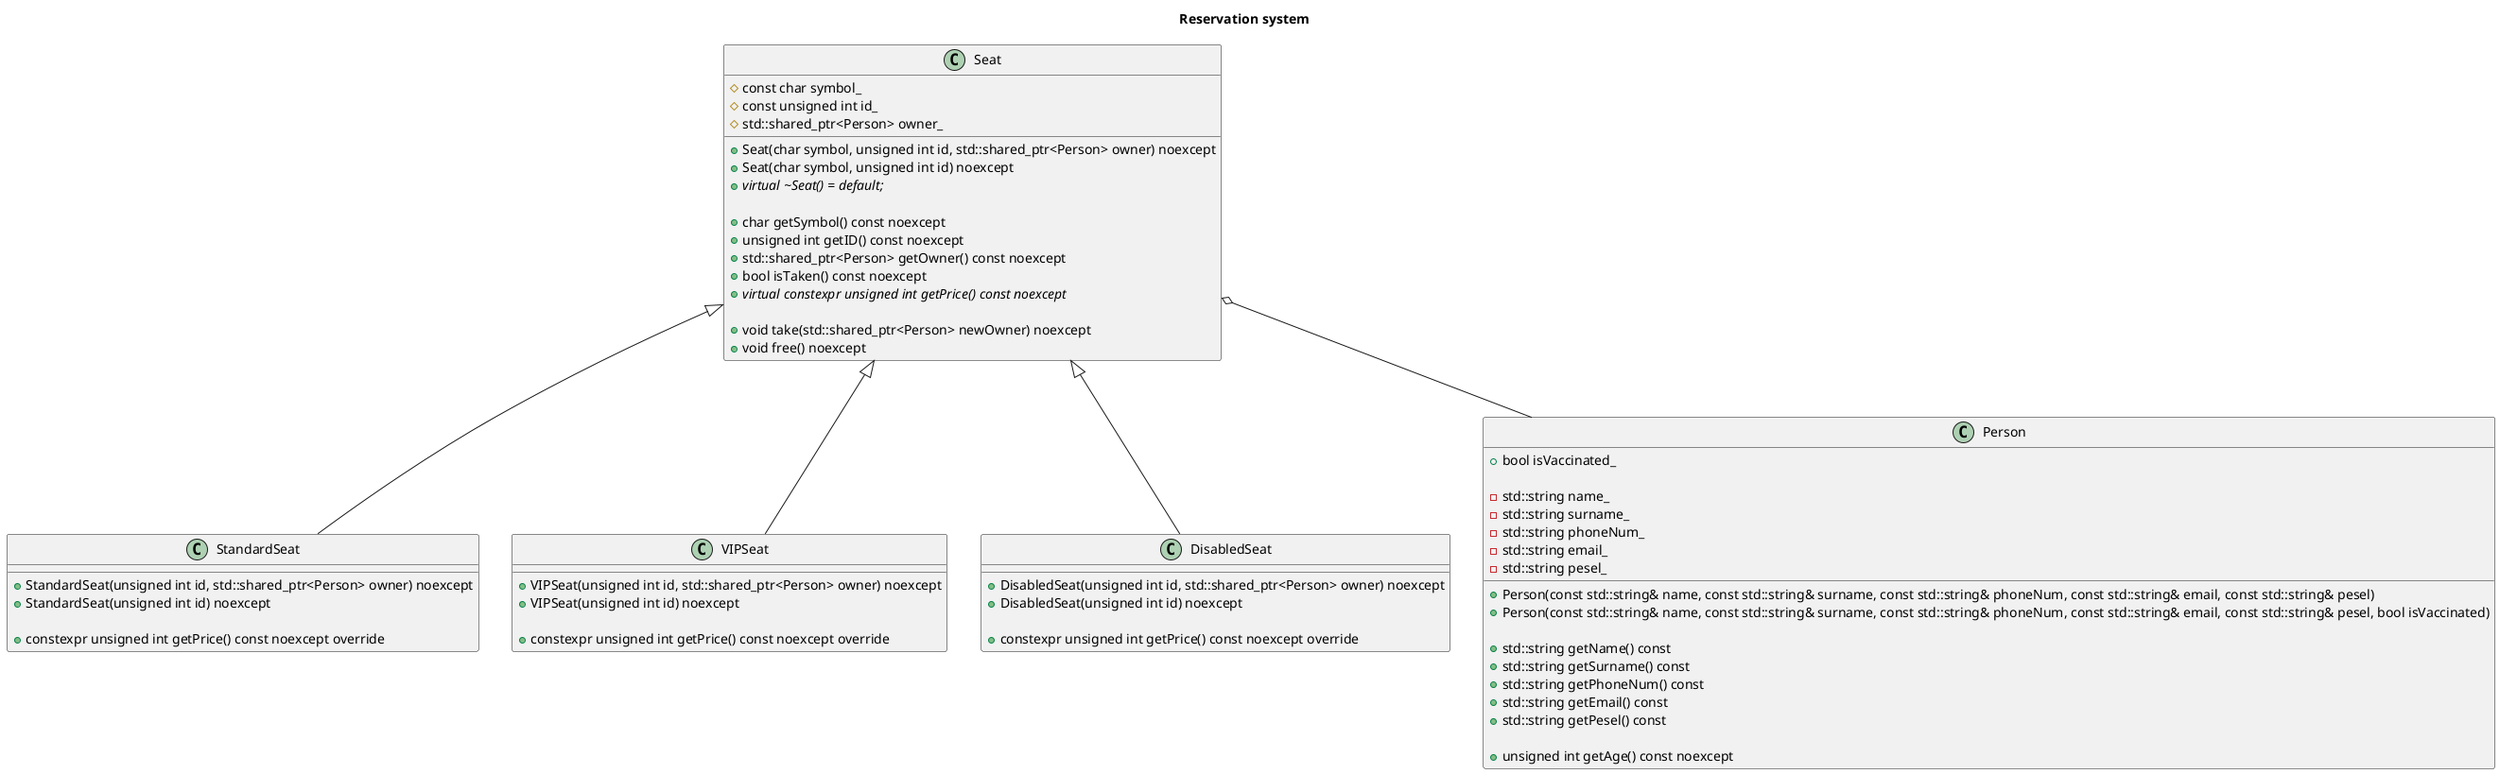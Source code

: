 @startuml Reservation system

title
Reservation system
end title

class Seat {
    +Seat(char symbol, unsigned int id, std::shared_ptr<Person> owner) noexcept
    +Seat(char symbol, unsigned int id) noexcept
    +{abstract}virtual ~Seat() = default;

    +char getSymbol() const noexcept
    +unsigned int getID() const noexcept
    +std::shared_ptr<Person> getOwner() const noexcept
    +bool isTaken() const noexcept
    +{abstract}virtual constexpr unsigned int getPrice() const noexcept

    +void take(std::shared_ptr<Person> newOwner) noexcept
    +void free() noexcept

    #const char symbol_
    #const unsigned int id_
    #std::shared_ptr<Person> owner_
}

class StandardSeat {
    +StandardSeat(unsigned int id, std::shared_ptr<Person> owner) noexcept
    +StandardSeat(unsigned int id) noexcept

    +constexpr unsigned int getPrice() const noexcept override
}

class VIPSeat {
    +VIPSeat(unsigned int id, std::shared_ptr<Person> owner) noexcept
    +VIPSeat(unsigned int id) noexcept

    +constexpr unsigned int getPrice() const noexcept override
}

class DisabledSeat {
    +DisabledSeat(unsigned int id, std::shared_ptr<Person> owner) noexcept
    +DisabledSeat(unsigned int id) noexcept

    +constexpr unsigned int getPrice() const noexcept override
}

class Person {
    +Person(const std::string& name, const std::string& surname, const std::string& phoneNum, const std::string& email, const std::string& pesel)
    +Person(const std::string& name, const std::string& surname, const std::string& phoneNum, const std::string& email, const std::string& pesel, bool isVaccinated)

    +std::string getName() const
    +std::string getSurname() const
    +std::string getPhoneNum() const
    +std::string getEmail() const
    +std::string getPesel() const

    +unsigned int getAge() const noexcept

    +bool isVaccinated_

    -std::string name_
    -std::string surname_
    -std::string phoneNum_
    -std::string email_
    -std::string pesel_
}

Seat <|-- StandardSeat
Seat <|-- VIPSeat
Seat <|-- DisabledSeat

Seat o-- Person

@enduml
